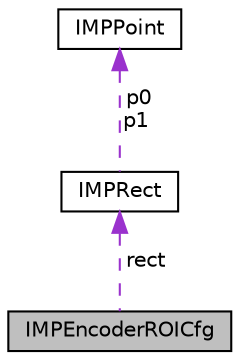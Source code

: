 digraph "IMPEncoderROICfg"
{
  edge [fontname="Helvetica",fontsize="10",labelfontname="Helvetica",labelfontsize="10"];
  node [fontname="Helvetica",fontsize="10",shape=record];
  Node1 [label="IMPEncoderROICfg",height=0.2,width=0.4,color="black", fillcolor="grey75", style="filled", fontcolor="black"];
  Node2 -> Node1 [dir="back",color="darkorchid3",fontsize="10",style="dashed",label=" rect" ,fontname="Helvetica"];
  Node2 [label="IMPRect",height=0.2,width=0.4,color="black", fillcolor="white", style="filled",URL="$structIMPRect.html"];
  Node3 -> Node2 [dir="back",color="darkorchid3",fontsize="10",style="dashed",label=" p0\np1" ,fontname="Helvetica"];
  Node3 [label="IMPPoint",height=0.2,width=0.4,color="black", fillcolor="white", style="filled",URL="$structIMPPoint.html"];
}
